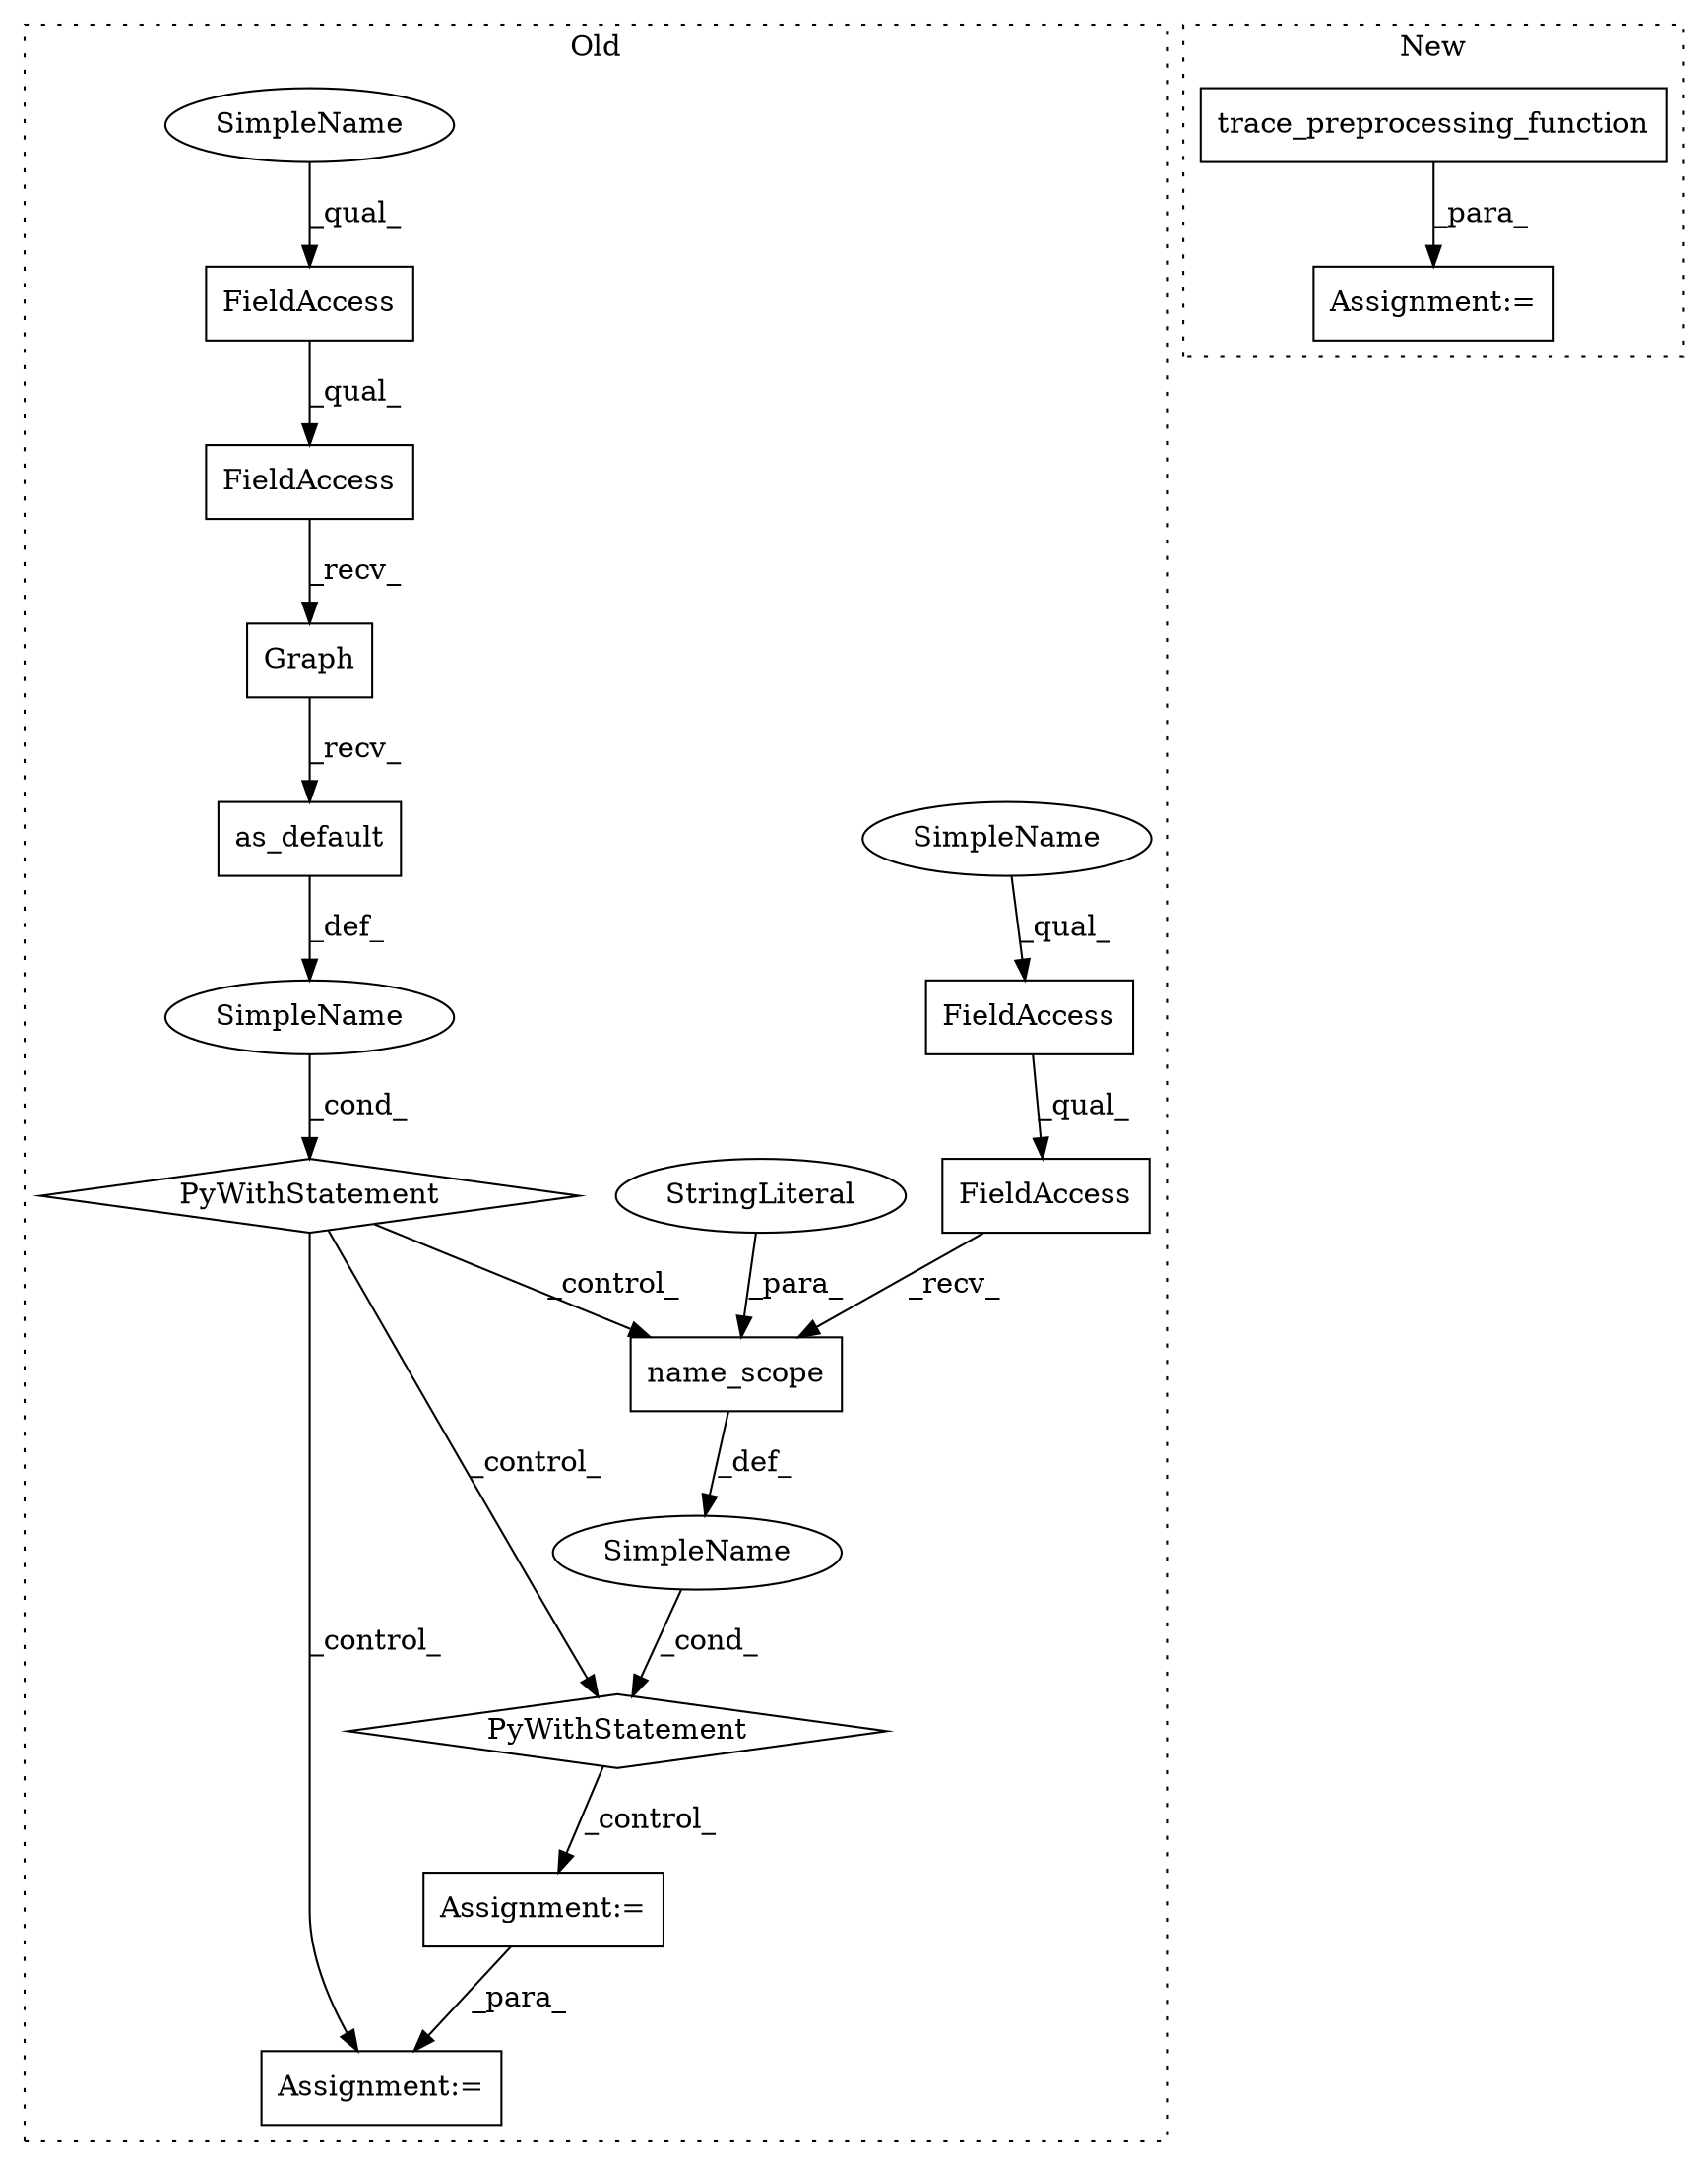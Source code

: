 digraph G {
subgraph cluster0 {
1 [label="PyWithStatement" a="104" s="27928,27979" l="10,2" shape="diamond"];
3 [label="as_default" a="32" s="27967" l="12" shape="box"];
4 [label="SimpleName" a="42" s="" l="" shape="ellipse"];
5 [label="PyWithStatement" a="104" s="28006,28057" l="10,2" shape="diamond"];
6 [label="name_scope" a="32" s="28037,28056" l="11,1" shape="box"];
7 [label="StringLiteral" a="45" s="28048" l="8" shape="ellipse"];
8 [label="Graph" a="32" s="27959" l="7" shape="box"];
9 [label="FieldAccess" a="22" s="27938" l="20" shape="box"];
10 [label="FieldAccess" a="22" s="27938" l="17" shape="box"];
11 [label="FieldAccess" a="22" s="28016" l="17" shape="box"];
12 [label="FieldAccess" a="22" s="28016" l="20" shape="box"];
13 [label="SimpleName" a="42" s="" l="" shape="ellipse"];
14 [label="Assignment:=" a="7" s="28236" l="1" shape="box"];
16 [label="Assignment:=" a="7" s="28310" l="1" shape="box"];
17 [label="SimpleName" a="42" s="27938" l="10" shape="ellipse"];
18 [label="SimpleName" a="42" s="28016" l="10" shape="ellipse"];
label = "Old";
style="dotted";
}
subgraph cluster1 {
2 [label="trace_preprocessing_function" a="32" s="37239,37333" l="29,1" shape="box"];
15 [label="Assignment:=" a="7" s="37225" l="2" shape="box"];
label = "New";
style="dotted";
}
1 -> 6 [label="_control_"];
1 -> 16 [label="_control_"];
1 -> 5 [label="_control_"];
2 -> 15 [label="_para_"];
3 -> 4 [label="_def_"];
4 -> 1 [label="_cond_"];
5 -> 14 [label="_control_"];
6 -> 13 [label="_def_"];
7 -> 6 [label="_para_"];
8 -> 3 [label="_recv_"];
9 -> 8 [label="_recv_"];
10 -> 9 [label="_qual_"];
11 -> 12 [label="_qual_"];
12 -> 6 [label="_recv_"];
13 -> 5 [label="_cond_"];
14 -> 16 [label="_para_"];
17 -> 10 [label="_qual_"];
18 -> 11 [label="_qual_"];
}